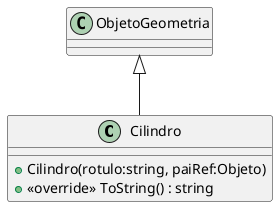 @startuml
class Cilindro {
    + Cilindro(rotulo:string, paiRef:Objeto)
    + <<override>> ToString() : string
}
ObjetoGeometria <|-- Cilindro
@enduml
